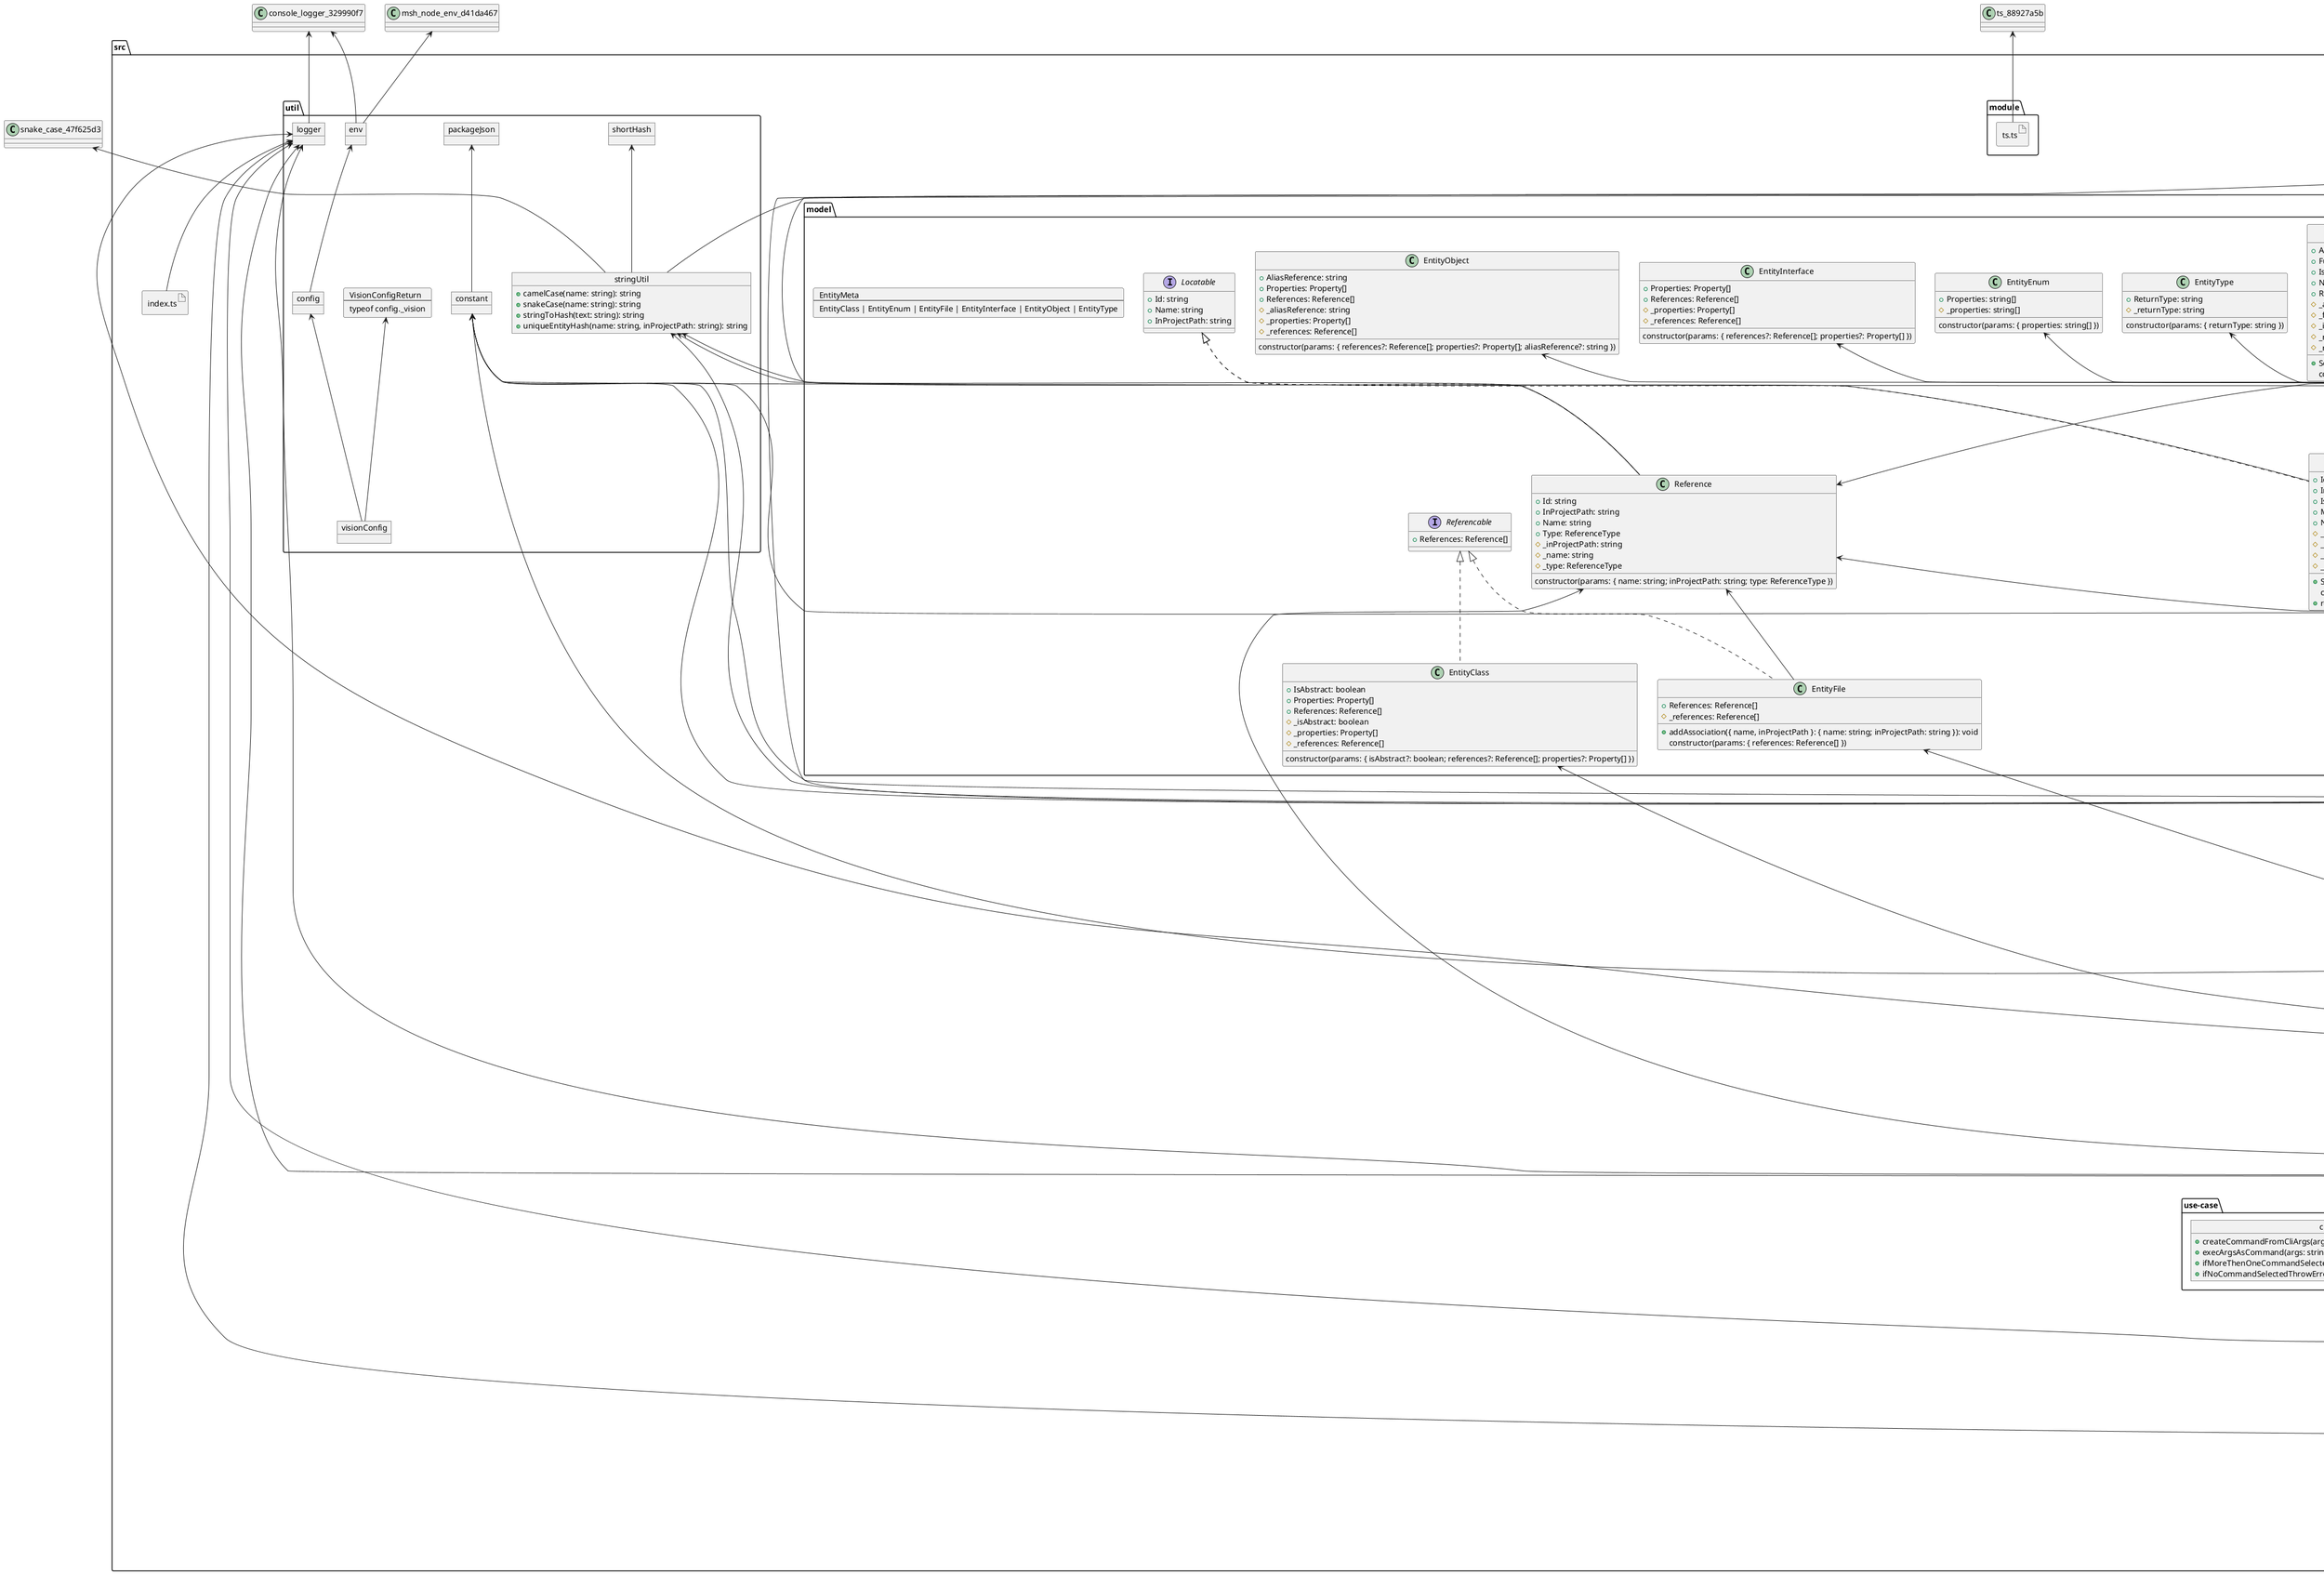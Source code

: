 @startuml
    folder "src" as src_b874d07 {
      artifact "index.ts" as index_ts_e4daf83f {
      }
      folder "app" as app_6faf0769 {
        class "CliApp" as cli_app_8bf9ca45 {
          constructor(args: string[])
        }
        object "app" as app_1d92d491 {
          # _onError(err: Error): Promise<void>
          # _registerOnExit: void
          # _server: undefined | any
          # _start(runApp: App): Promise<void>
          # _stop: Promise<void>
          + start: void
        }
        folder "init" as init_837dc15c {
          class "ExecArgsAsCommand" as exec_args_as_command_d74becbe {
            Name: string
            - ___args: string[]
            # _destroyFn: Promise<void>
            # _initFn: Promise<void>
            constructor(args: string[])
          }
        }
      }
      folder "dal" as dal_fba75381 {
        card exec_result_4f6edd5d [
          ExecResult
          ---
          {
            stdout: string
            stderr: string
            errorOccurred: boolean
          }
        ]
        object "shellDal" as shell_dal_4f6edd5d {
          + cd(dir: string): void
          + exec(cmd: string): Promise<ExecResult>
          + print(message: string): void
          + pwd: string
        }
      }
      folder "enum" as enum_1eea471b {
        enum "PropertyAccessLevelType" as property_access_level_type_daa2367d {
          NO_MODIFIER = 'no-modifier'
          PRIVATE = 'private'
          PROTECTED = 'protected'
          PUBLIC = 'public'
        }
        enum "PumlGroupType" as puml_group_type_87f1b99e {
          FICTIVE = 'fictive'
          FOLDER = 'folder'
          RECTANGLE = 'rectangle'
        }
        enum "ReferenceType" as reference_type_1f38c983 {
          AGGREGATION = 'aggregation'
          ASSOCIATION = 'association'
          COMPOSITION = 'composition'
          DEPENDENCY = 'dependency'
          IMPLEMENTATION = 'implementation'
          INHERITANCE = 'inheritance'
        }
      }
      folder "model" as model_40d91327 {
        class "EntityClass" as entity_class_87e50b39 {
          + IsAbstract: boolean
          + Properties: Property[]
          + References: Reference[]
          # _isAbstract: boolean
          # _properties: Property[]
          # _references: Reference[]
          constructor(params: { isAbstract?: boolean; references?: Reference[]; properties?: Property[] })
        }
        class "EntityEnum" as entity_enum_f7c58024 {
          + Properties: string[]
          # _properties: string[]
          constructor(params: { properties: string[] })
        }
        class "EntityFile" as entity_file_33f169f1 {
          + References: Reference[]
          # _references: Reference[]
          + addAssociation({ name, inProjectPath }: { name: string; inProjectPath: string }): void
          constructor(params: { references: Reference[] })
        }
        class "EntityInterface" as entity_interface_590b4132 {
          + Properties: Property[]
          + References: Reference[]
          # _properties: Property[]
          # _references: Reference[]
          constructor(params: { references?: Reference[]; properties?: Property[] })
        }
        class "EntityObject" as entity_object_784a4022 {
          + AliasReference: string
          + Properties: Property[]
          + References: Reference[]
          # _aliasReference: string
          # _properties: Property[]
          # _references: Reference[]
          constructor(params: { references?: Reference[]; properties?: Property[]; aliasReference?: string })
        }
        class "EntityType" as entity_type_a3fb7caf {
          + ReturnType: string
          # _returnType: string
          constructor(params: { returnType: string })
        }
        card entity_meta_9581579a [
          EntityMeta
          ---
          EntityClass | EntityEnum | EntityFile | EntityInterface | EntityObject | EntityType
        ]
        class "Entity" as entity_9581579a {
          + Id: string
          + InProjectPath: string
          + IsExported: boolean
          + Meta: T
          + Name: string
          + SortByName(a: Entity<any>, b: Entity<any>): number
          # _inProjectPath: string
          # _isExported: boolean
          # _meta: T
          # _name: string
          constructor(params: { name: string; inProjectPath: string; isExported: boolean; meta: T })
          + renameEntity(name: string): void
        }
        interface "Locatable" as locatable_b011d3de {
          + Id: string
          + Name: string
          + InProjectPath: string
        }
        class "Property" as property_d5a84d26 {
          + AccessLevel: PropertyAccessLevelType
          + FunctionParams: string | undefined
          + IsAbstract: boolean
          + Name: string
          + ReturnType: string
          + SortByName(a: Property, b: Property): number
          # _accessLevel: PropertyAccessLevelType
          # _functionParams: string | undefined
          # _isAbstract: boolean
          # _name: string
          # _returnType: string
          constructor(params: {    name: string    returnType: string    accessLevel?: PropertyAccessLevelType    isAbstract?: boolean    functionParams?: string  })
        }
        interface "Referencable" as referencable_31799d25 {
          + References: Reference[]
        }
        class "Reference" as reference_aaef6aea {
          + Id: string
          + InProjectPath: string
          + Name: string
          + Type: ReferenceType
          # _inProjectPath: string
          # _name: string
          # _type: ReferenceType
          constructor(params: { name: string; inProjectPath: string; type: ReferenceType })
        }
      }
      folder "module" as module_9f6f6c52 {
        artifact "ts.ts" as ts_ts_eabf7773 {
        }
      }
      folder "service" as service_c83a6ab5 {
        card args_service_params_d268d804 [
          ArgsServiceParams
          ---
          {
            args: string[]
            options: Options
          }
        ]
        card cli_commands_d268d804 [
          CliCommands
          ---
          minimist.ParsedArgs & {
            help: boolean
            h: boolean
            version: boolean
            v: boolean
          }
        ]
        card cmd_generate_params_d268d804 [
          CmdGenerateParams
          ---
          minimist.ParsedArgs & {
            src: string
            dest: string
            appName: string
            tsConfig: string
          }
        ]
        object "argsService" as args_service_d268d804 {
          + argToObject({ args, options }: ArgsServiceParams): T
          + cliCommandOptions: Options
          + cmdGenerateParams: Options
          + selectedCommandCount({ args, options }: ArgsServiceParams): number
        }
        object "cliService" as cli_service_317b6b45 {
          + printHelp: void
          + printVersion: void
        }
        object "fileService" as file_service_3f424ea5 {
          + cleanupPath(relativeOrAbsPath: string): string
          + fileListFromFolder(folderPath: string): Promise<string[]>
          + fileNameFromPath(filePath: string, options: { withExtension?: boolean } = {}): string
          + importPathFind(params: { filePathImportedFrom: string; importPath: string }): string
          + isAbsPath(relativeOrAbsPath: string): boolean
          + isDotPath(path: string): boolean
          + joinPaths(...paths: string[]): string
          + lastFolderFromPath(filePath: string): string
          + makeFolderIfNotExist(folderPath: string): Promise<void>
          + mkdirAndWriteToFile(params: { folderPath: string; fileName: string; data: string }): Promise<void>
          + readFile(filePath: string): Promise<string>
          + relativeToAbsPath(relativeOrAbsPath: string): string
          + writeToFile(params: { filePath: string; data: string }): Promise<void>
        }
        object "helpService" as help_service_20a1eb92 {
          + text: string
        }
        card print_std_message_db3f045d [
          PrintStdMessage
          ---
          {
            [key: string]: ExecResult
          }
        ]
        object "shellService" as shell_service_db3f045d {
          # _joinResults(results: PrintStdMessage[]): PrintStdMessage
          + cd: shellDal
          + exec: shellDal
          + print: shellDal
          + printError(message: string): void
          + printStdMessage(...messageArgs: PrintStdMessage[]): void
          + printSuccess(message: string): void
        }
        folder "command" as command_7ebc6e5d {
          interface "Executable" as executable_a85166eb {
            + execute: Promise<void>
          }
          class "Generate" as generate_eb5ef3b0 {
            + execute: Promise<void>
          }
          class "PrintHelp" as print_help_2c3c3bf6 {
            + execute: Promise<void>
          }
          class "PrintVersion" as print_version_dc92b85d {
            + execute: Promise<void>
          }
        }
        folder "convert" as convert_2b710bad {
          object "convertService" as convert_service_b2b4bfac {
            + strategyByFile(params: { filePath: string; folderPath: string }): ConvertStrategy | undefined
          }
          interface "ConvertStrategy" as convert_strategy_2898ab6a {
            + convert: Promise<Entity[]>
          }
          folder "ts" as ts_42a428a5 {
            card ts_config_file_type_715f0c18 [
              TsConfigFileType
              ---
              {
                compilerOptions?: {
                  paths?: {
                    [k: string]: string[]
                  }
                }
              }
            ]
            object "___tsConfigFileJson" as ts_config_file_json_715f0c18 {
            }
            object "tsConfigFileService" as ts_config_file_service_715f0c18 {
              # _cleanReplacePaths: { startsWith: string; replaceWith: string }[]
              # _cleanReplaceWith(path: string): string
              # _getFileJson: TsConfigFileType
              + init: Promise<void>
              + moduleAliasResolve(path: string): string
            }
            class "TsConvert" as ts_convert_87a0875e {
              # _filePath: string
              # _folderPath: string
              # _parseFile(params: { filePath: string; fileName: string }): Promise<ts.SourceFile>
              constructor({ filePath, folderPath }: { filePath: string; folderPath: string })
              + convert: Promise<Entity[]>
            }
            class "TsEntityParser" as ts_entity_parser_d73e1a98 {
              # _fileName: string
              # _findI
              # _importParseResults: TsParserImportParseResult[]
              # _inProjectPath: string
              # _joinEntitiesByAliasReference(entities: Entity[]): Entity[]
              # _parseStatement(statement: ts.Statement): Entity[]
              # _parseStatements: Entity[]
              # _parsedSource: ts.SourceFile
              # _parserByStatementKind(statement: ts.Statement): Parsable | undefined
              constructor(params: {    parsedSource: ts.SourceFile    fileName: string    inProjectPath: string    importParseResults: TsParserImportParseResult[]  })
              + parsedEntities: Entity[]
            }
            object "tsParserImportRelations" as ts_parser_import_relations_62a961c6 {
              + findIdentifier(identifierName: string, statement: any): boolean
              + findImportRelations(statement: ts.Statement | ts.VariableDeclaration, importParseResults: TsParserImportParseResult[]): Reference[]
              + isDeclaration(statement: any): boolean
              + stepIntoArray(identifierName: string, statement: any, blockNames: string[]): boolean
              + stepIntoNode(identifierName: string, statement: any, blockNames: string[]): boolean
            }
            object "tsParserService" as ts_parser_service_e67f4e7e {
              # _isViableExportableStatementKind(kind: number): boolean
              + accessLevel(modifiers?: ts.ModifiersArray): PropertyAccessLevelType
              + checkIfThereAreAnyExports(parsedSource: ts.SourceFile): boolean
              + entityLinksFromStatement(params: { statement: ts.Statement; inProjectPath: string }): TsParserImportParseResult[]
              + entityLinksFromStatements(params: { parsedSource: ts.SourceFile; inProjectPath: string }): TsParserImportParseResult[]
              + findClassRelations(params: { statement: ts.Statement; parsedSource: ts.SourceFile; inProjectPath: string }): Reference[]
              + importsFromStatement(params: { statement: ts.Statement; inProjectPath: string }): TsParserImportParseResult[]
              + importsFromStatements(params: { parsedSource: ts.SourceFile; inProjectPath: string }): TsParserImportParseResult[]
              + isAbstract(modifiers?: ts.ModifiersArray): boolean
              + isExported(modifiers?: ts.ModifiersArray): boolean
            }
            folder "parser" as parser_a64afe8d {
              interface "Parsable" as parsable_1dc7e811 {
                + parse: T
              }
              class "TsParserClass" as ts_parser_class_5b693985 {
                # _findProperties: Property[]
                # _importParseResults: TsParserImportParseResult[]
                # _inProjectPath: string
                # _parsedSource: ts.SourceFile
                # _propertiesToString(parameters?: any[]): string
                # _returnTypeValue(member: any): string
                # _statement: ts.Statement
                constructor(params: {    parsedSource: ts.SourceFile    statement: ts.Statement    inProjectPath: string    importParseResults: TsParserImportParseResult[]  })
                + parse: Entity<EntityClass>[]
              }
              class "TsParserEnum" as ts_parser_enum_2a645d78 {
                # _inProjectPath: string
                # _parsedSource: ts.SourceFile
                # _statement: ts.Statement
                constructor(params: { parsedSource: ts.SourceFile; statement: ts.Statement; inProjectPath: string })
                + parse: Entity<EntityEnum>[]
              }
              class "TsParserFile" as ts_parser_file_f26663cd {
                # _fileName: string
                # _importParseResults: TsParserImportParseResult[]
                # _inProjectPath: string
                # _parsedSource: ts.SourceFile
                constructor(params: {    parsedSource: ts.SourceFile    inProjectPath: string    fileName: string    importParseResults: TsParserImportParseResult[]  })
                + parse: Entity<EntityFile>[]
              }
              card ts_parser_import_parse_result_edaa2a96 [
                TsParserImportParseResult
                ---
                { name: string; inProjectPath: string }
              ]
              class "TsParserImport" as ts_parser_import_edaa2a96 {
                # _importedFileInProjectAbsPath(importPath: string): string
                # _inProjectPath: string
                # _parseBindingName(importClause: any): string[]
                # _parseDefaultImport(importClause: any): string[]
                # _parseElements(elements: any): string[]
                # _statement: ts.Statement
                constructor(params: { statement: ts.Statement; inProjectPath: string })
                + parse: TsParserImportParseResult[]
              }
              class "TsParserInterface" as ts_parser_interface_8936afae {
                # _findProperties: Property[]
                # _inProjectPath: string
                # _parsedSource: ts.SourceFile
                # _statement: ts.Statement
                constructor(params: { parsedSource: ts.SourceFile; statement: ts.Statement; inProjectPath: string })
                + parse: Entity<EntityInterface>[]
              }
              class "TsParserObject" as ts_parser_object_cba014be {
                # _accessLevel(propName: string): PropertyAccessLevelType
                # _findProperties(properties?: any[]): Property[]
                # _importParseResults: TsParserImportParseResult[]
                # _inProjectPath: string
                # _nameFromDeclarationsList(declarationList: ts.VariableDeclarationList): { name: string; declaration: ts.VariableDeclaration } | undefined
                # _parsedSource: ts.SourceFile
                # _returnTypeValue(property: any): string
                # _statement: ts.Statement
                constructor(params: {    parsedSource: ts.SourceFile    statement: ts.Statement    inProjectPath: string    importParseResults: TsParserImportParseResult[]  })
                + parse: Entity<EntityObject>[]
              }
              class "TsParserType" as ts_parser_type_46289b53 {
                # _inProjectPath: string
                # _parsedSource: ts.SourceFile
                # _statement: ts.Statement
                constructor(params: { parsedSource: ts.SourceFile; statement: ts.Statement; inProjectPath: string })
                + parse: Entity<EntityType>[]
              }
            }
          }
        }
        folder "print" as print_8fa2e50b {
          interface "PrintStrategy" as print_strategy_5e9faaaa {
            + print(params: { entities: Entity[] }): Promise<void>
          }
          folder "puml" as puml_bc87e940 {
            class "PumlDocument" as puml_document_ebf39ea0 {
              # _print: string[]
              # _templateEnd: string
              # _templateStart: string
            }
            abstract "PumlEntity" as puml_entity_cc3a6994 {
              + Children: PumlEntity[]
              # _children: PumlEntity[]
              # _indentRows(templates: string[]): string[]
              # {abstract} _print: string[]
              # _relations: PumlRelation[]
              # {abstract} _templateEnd: string
              # {abstract} _templateStart: string
              + addChildren(printable: PumlEntity): void
              + print: string
              + printRelations: string
            }
            class "PumlGroup" as puml_group_a2149850 {
              + GroupPath: string
              + Id: string
              + Name: string
              + Type: PumlGroupType
              # _groupPath: string
              # _name: string
              # _print: string[]
              # _printGroups(groups: { [k: string]: PumlGroup }): string
              # _templateEnd: string
              # _templateStart: string
              # _type: PumlGroupType
              constructor(params: { name: string; type: PumlGroupType; groupPath: string })
              + groups: { [k: string]: PumlGroup }
            }
            class "PumlPrint" as puml_print_77dc46be {
              # _destinationPath: string
              # _fileName:  = vision.puml
              # _flattenGroups(group: PumlGroup): PumlGroup | undefined
              # _generateGroups(entities: Entity[]): void
              # _printableStrategyFromEntity(entity: Entity): PumlEntity | undefined
              # _pumlRelationStrings: string[]
              # _rootGroup: PumlGroup
              # _writeToFile(data: string): Promise<void>
              constructor(params: { appName?: string; destinationPath: string })
              + print(params: { entities: Entity[] }): Promise<void>
            }
            class "PumlRelation" as puml_relation_24365729 {
              # _fromEntity: Entity
              # _linkByReferenceType: string
              # _reference: Reference
              constructor(params: { reference: Reference; fromEntity: Entity })
              + print: string
            }
            folder "printable-entity" as printable_entity_3657a4a2 {
              class "PumlPrintableClass" as puml_printable_class_46ef6395 {
                # _entity: Entity<EntityClass>
                # _print: string[]
                # _printProperty(property: Property): string
                # _templateEnd: string
                # _templateStart: string
                constructor(params: { entity: Entity<EntityClass> })
              }
              class "PumlPrintableEnum" as puml_printable_enum_9f4c4448 {
                # _entity: Entity<EntityEnum>
                # _print: string[]
                # _templateEnd: string
                # _templateStart: string
                constructor(params: { entity: Entity<EntityEnum> })
              }
              class "PumlPrintableFile" as puml_printable_file_11eb1ddd {
                # _entity: Entity<EntityFile>
                # _print: string[]
                # _templateEnd: string
                # _templateStart: string
                constructor(params: { entity: Entity<EntityFile> })
              }
              class "PumlPrintableInterface" as puml_printable_interface_dfa76d5e {
                # _entity: Entity<EntityInterface>
                # _print: string[]
                # _printProperty(property: Property): string
                # _templateEnd: string
                # _templateStart: string
                constructor(params: { entity: Entity<EntityInterface> })
              }
              class "PumlPrintableObject" as puml_printable_object_2cf1044e {
                # _entity: Entity<EntityObject>
                # _print: string[]
                # _printProperty(property: Property): string
                # _templateEnd: string
                # _templateStart: string
                constructor(params: { entity: Entity<EntityObject> })
              }
              class "PumlPrintableProperty" as puml_printable_property_739e371c {
                # _abstractAttribute: string
                # _accessLevel: string
                # _print: string[]
                # _property: Property
                # _propertyName: string
                # _templateEnd: string
                # _templateStart: string
                constructor(params: { property: Property })
              }
              class "PumlPrintableType" as puml_printable_type_21bec203 {
                # _entity: Entity<EntityType>
                # _print: string[]
                # _templateEnd: string
                # _templateStart: string
                constructor(params: { entity: Entity<EntityType> })
              }
              class "PumlPrintableWrapper" as puml_printable_wrapper_b8ea5ae8 {
                # _print: string[]
                # _templateEnd: string
                # _templateStart: string
                constructor(protected readonly _string: string)
              }
            }
          }
        }
      }
      folder "use-case" as use_case_fcef54f2 {
        object "cliInitUseCase" as cli_init_use_case_9439e852 {
          + createCommandFromCliArgs(args: string[]): Executable
          + execArgsAsCommand(args: string[]): Promise<void>
          + ifMoreThenOneCommandSelectedThrowErrorAndPrintHelp(args: string[]): void
          + ifNoCommandSelectedThrowErrorAndPrintHelp(args: string[]): void
        }
        object "visionUseCase" as vision_use_case_dd084107 {
          + processFolder(params: { folderPath: string; printStrategy: PrintStrategy }): Promise<void>
        }
      }
      folder "util" as util_28bcbc6c {
        object "env" as env_939c4ec0 {
        }
        object "config" as config_939c4ec0 {
        }
        card vision_config_return_939c4ec0 [
          VisionConfigReturn
          ---
          typeof config._vision
        ]
        object "visionConfig" as vision_config_939c4ec0 {
        }
        object "packageJson" as package_json_6be721f4 {
        }
        object "constant" as constant_6be721f4 {
        }
        object "logger" as logger_d1ee5f1e {
        }
        object "shortHash" as short_hash_20f7f236 {
        }
        object "stringUtil" as string_util_20f7f236 {
          + camelCase(name: string): string
          + snakeCase(name: string): string
          + stringToHash(text: string): string
          + uniqueEntityHash(name: string, inProjectPath: string): string
        }
      }
    }
  cli_app_8bf9ca45 -up-> exec_args_as_command_d74becbe
  cli_app_8bf9ca45 -up-|> app_d815df3b
  app_1d92d491 -up-> logger_d1ee5f1e
  app_1d92d491 -up-> app_1d92d491
  exec_args_as_command_d74becbe -up-> cli_init_use_case_9439e852
  exec_args_as_command_d74becbe -up-|> initiate_d815df3b
  shell_dal_4f6edd5d -up-> shell_735e83ab
  index_ts_e4daf83f -up-> logger_d1ee5f1e
  entity_class_87e50b39 .up.|> referencable_31799d25
  entity_file_33f169f1 -up-> reference_aaef6aea
  entity_file_33f169f1 .up.|> referencable_31799d25
  entity_9581579a -up-> string_util_20f7f236
  entity_9581579a .up.|> locatable_b011d3de
  property_d5a84d26 -up-> property_access_level_type_daa2367d
  reference_aaef6aea -up-> reference_type_1f38c983
  reference_aaef6aea -up-> string_util_20f7f236
  reference_aaef6aea .up.|> locatable_b011d3de
  ts_ts_eabf7773 -up-> ts_88927a5b
  args_service_d268d804 -up-> minimist_91be8eac
  args_service_d268d804 -up-> minimist_options_4ff5e091
  args_service_d268d804 -up-> options_4ff5e091
  cli_service_317b6b45 -up-> help_service_20a1eb92
  cli_service_317b6b45 -up-> shell_service_db3f045d
  generate_eb5ef3b0 -up-> vision_use_case_dd084107
  generate_eb5ef3b0 .up.|> executable_a85166eb
  print_help_2c3c3bf6 -up-> cli_service_317b6b45
  print_help_2c3c3bf6 .up.|> executable_a85166eb
  print_version_dc92b85d -up-> cli_service_317b6b45
  print_version_dc92b85d .up.|> executable_a85166eb
  convert_service_b2b4bfac -up-> ts_convert_87a0875e
  convert_service_b2b4bfac -up-> logger_d1ee5f1e
  ts_parser_class_5b693985 -up-> property_d5a84d26
  ts_parser_class_5b693985 -up-> constant_6be721f4
  ts_parser_class_5b693985 .up.|> parsable_1dc7e811
  ts_parser_enum_2a645d78 .up.|> parsable_1dc7e811
  ts_parser_file_f26663cd .up.|> parsable_1dc7e811
  ts_parser_import_edaa2a96 -up-> file_service_3f424ea5
  ts_parser_import_edaa2a96 .up.|> parsable_1dc7e811
  ts_parser_interface_8936afae -up-> property_d5a84d26
  ts_parser_interface_8936afae .up.|> parsable_1dc7e811
  ts_parser_object_cba014be -up-> property_access_level_type_daa2367d
  ts_parser_object_cba014be -up-> property_d5a84d26
  ts_parser_object_cba014be .up.|> parsable_1dc7e811
  ts_parser_type_46289b53 .up.|> parsable_1dc7e811
  ts_config_file_json_715f0c18 -up-> ts_config_file_type_715f0c18
  ts_config_file_service_715f0c18 -up-> ts_config_file_type_715f0c18
  ts_config_file_service_715f0c18 -up-> ts_config_file_json_715f0c18
  ts_config_file_service_715f0c18 -up-> self_715f0c18
  ts_convert_87a0875e -up-> ts_eabf7773
  ts_convert_87a0875e -up-> ts_parser_file_f26663cd
  ts_convert_87a0875e -up-> ts_config_file_service_715f0c18
  ts_convert_87a0875e .up.|> convert_strategy_2898ab6a
  ts_entity_parser_d73e1a98 -up-> ts_eabf7773
  ts_entity_parser_d73e1a98 -up-> ts_parser_class_5b693985
  ts_entity_parser_d73e1a98 -up-> ts_parser_enum_2a645d78
  ts_entity_parser_d73e1a98 -up-> ts_parser_interface_8936afae
  ts_entity_parser_d73e1a98 -up-> ts_parser_object_cba014be
  ts_entity_parser_d73e1a98 -up-> ts_parser_type_46289b53
  ts_entity_parser_d73e1a98 -up-> logger_d1ee5f1e
  ts_parser_import_relations_62a961c6 -up-> reference_aaef6aea
  ts_parser_import_relations_62a961c6 -up-> self_62a961c6
  ts_parser_service_e67f4e7e -up-> property_access_level_type_daa2367d
  ts_parser_service_e67f4e7e -up-> reference_aaef6aea
  ts_parser_service_e67f4e7e -up-> ts_parser_import_edaa2a96
  ts_parser_service_e67f4e7e -up-> logger_d1ee5f1e
  ts_parser_service_e67f4e7e -up-> self_e67f4e7e
  file_service_3f424ea5 -up-> fs_b9f0eb9
  file_service_3f424ea5 -up-> path_6f8e1be1
  file_service_3f424ea5 -up-> constant_6be721f4
  file_service_3f424ea5 -up-> self_3f424ea5
  help_service_20a1eb92 -up-> constant_6be721f4
  puml_printable_class_46ef6395 -up-> entity_9581579a
  puml_printable_class_46ef6395 -up-> property_d5a84d26
  puml_printable_class_46ef6395 -up-> puml_printable_property_739e371c
  puml_printable_class_46ef6395 -up-|> puml_entity_cc3a6994
  puml_printable_enum_9f4c4448 -up-> entity_9581579a
  puml_printable_enum_9f4c4448 -up-|> puml_entity_cc3a6994
  puml_printable_file_11eb1ddd -up-> entity_9581579a
  puml_printable_file_11eb1ddd -up-|> puml_entity_cc3a6994
  puml_printable_interface_dfa76d5e -up-> entity_9581579a
  puml_printable_interface_dfa76d5e -up-> puml_printable_property_739e371c
  puml_printable_interface_dfa76d5e -up-|> puml_entity_cc3a6994
  puml_printable_object_2cf1044e -up-> entity_9581579a
  puml_printable_object_2cf1044e -up-> property_d5a84d26
  puml_printable_object_2cf1044e -up-> puml_printable_property_739e371c
  puml_printable_object_2cf1044e -up-|> puml_entity_cc3a6994
  puml_printable_property_739e371c -up-> property_access_level_type_daa2367d
  puml_printable_property_739e371c -up-> property_d5a84d26
  puml_printable_property_739e371c -up-|> puml_entity_cc3a6994
  puml_printable_type_21bec203 -up-> entity_9581579a
  puml_printable_type_21bec203 -up-|> puml_entity_cc3a6994
  puml_printable_wrapper_b8ea5ae8 -up-|> puml_entity_cc3a6994
  puml_document_ebf39ea0 -up-|> puml_entity_cc3a6994
  puml_entity_cc3a6994 -up-> constant_6be721f4
  puml_group_a2149850 -up-> puml_group_type_87f1b99e
  puml_group_a2149850 -up-> constant_6be721f4
  puml_group_a2149850 -up-> string_util_20f7f236
  puml_group_a2149850 -up-> puml_group_a2149850
  puml_group_a2149850 -up-|> puml_entity_cc3a6994
  puml_print_77dc46be -up-> entity_class_87e50b39
  puml_print_77dc46be -up-> entity_enum_f7c58024
  puml_print_77dc46be -up-> entity_file_33f169f1
  puml_print_77dc46be -up-> entity_interface_590b4132
  puml_print_77dc46be -up-> entity_object_784a4022
  puml_print_77dc46be -up-> entity_type_a3fb7caf
  puml_print_77dc46be -up-> file_service_3f424ea5
  puml_print_77dc46be -up-> puml_printable_class_46ef6395
  puml_print_77dc46be -up-> puml_printable_enum_9f4c4448
  puml_print_77dc46be -up-> puml_printable_file_11eb1ddd
  puml_print_77dc46be -up-> puml_printable_interface_dfa76d5e
  puml_print_77dc46be -up-> puml_printable_object_2cf1044e
  puml_print_77dc46be -up-> puml_printable_type_21bec203
  puml_print_77dc46be -up-> puml_printable_wrapper_b8ea5ae8
  puml_print_77dc46be -up-> puml_group_a2149850
  puml_print_77dc46be -up-> logger_d1ee5f1e
  puml_print_77dc46be .up.|> print_strategy_5e9faaaa
  puml_relation_24365729 -up-> reference_type_1f38c983
  puml_relation_24365729 -up-> entity_9581579a
  puml_relation_24365729 -up-> reference_aaef6aea
  shell_service_db3f045d -up-> chalk_61a68761
  shell_service_db3f045d -up-> shell_dal_4f6edd5d
  shell_service_db3f045d -up-> print_std_message_db3f045d
  cli_init_use_case_9439e852 -up-> cli_service_317b6b45
  cli_init_use_case_9439e852 -up-> executable_a85166eb
  cli_init_use_case_9439e852 -up-> generate_eb5ef3b0
  cli_init_use_case_9439e852 -up-> print_help_2c3c3bf6
  cli_init_use_case_9439e852 -up-> print_version_dc92b85d
  cli_init_use_case_9439e852 -up-> cli_init_use_case_9439e852
  env_939c4ec0 -up-> msh_node_env_d41da467
  env_939c4ec0 -up-> console_logger_329990f7
  config_939c4ec0 -up-> env_939c4ec0
  vision_config_939c4ec0 -up-> config_939c4ec0
  vision_config_939c4ec0 -up-> vision_config_return_939c4ec0
  constant_6be721f4 -up-> package_json_6be721f4
  logger_d1ee5f1e -up-> console_logger_329990f7
  string_util_20f7f236 -up-> camel_case_47f625d3
  string_util_20f7f236 -up-> snake_case_47f625d3
  string_util_20f7f236 -up-> short_hash_20f7f236
@enduml